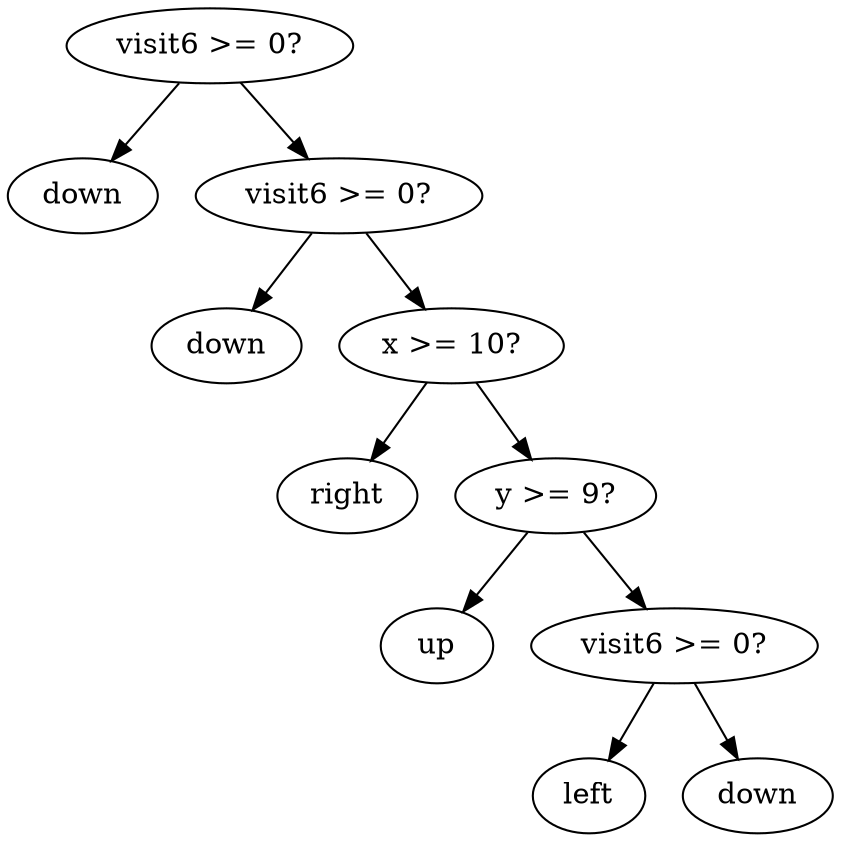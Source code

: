 digraph tree {
    "0x0" [label="visit6 >= 0?"];
    "0x1" [label="down"];
    "0x2" [label="visit6 >= 0?"];
    "0x3" [label="down"];
    "0x4" [label="x >= 10?"];
    "0x5" [label="right"];
    "0x6" [label="y >= 9?"];
    "0x7" [label="up"];
    "0x8" [label="visit6 >= 0?"];
    "0x9" [label="left"];
    "0xa" [label="down"];
    "0x0" -> "0x1";
    "0x0" -> "0x2";
    "0x2" -> "0x3";
    "0x2" -> "0x4";
    "0x4" -> "0x5";
    "0x4" -> "0x6";
    "0x6" -> "0x7";
    "0x6" -> "0x8";
    "0x8" -> "0x9";
    "0x8" -> "0xa";
}
